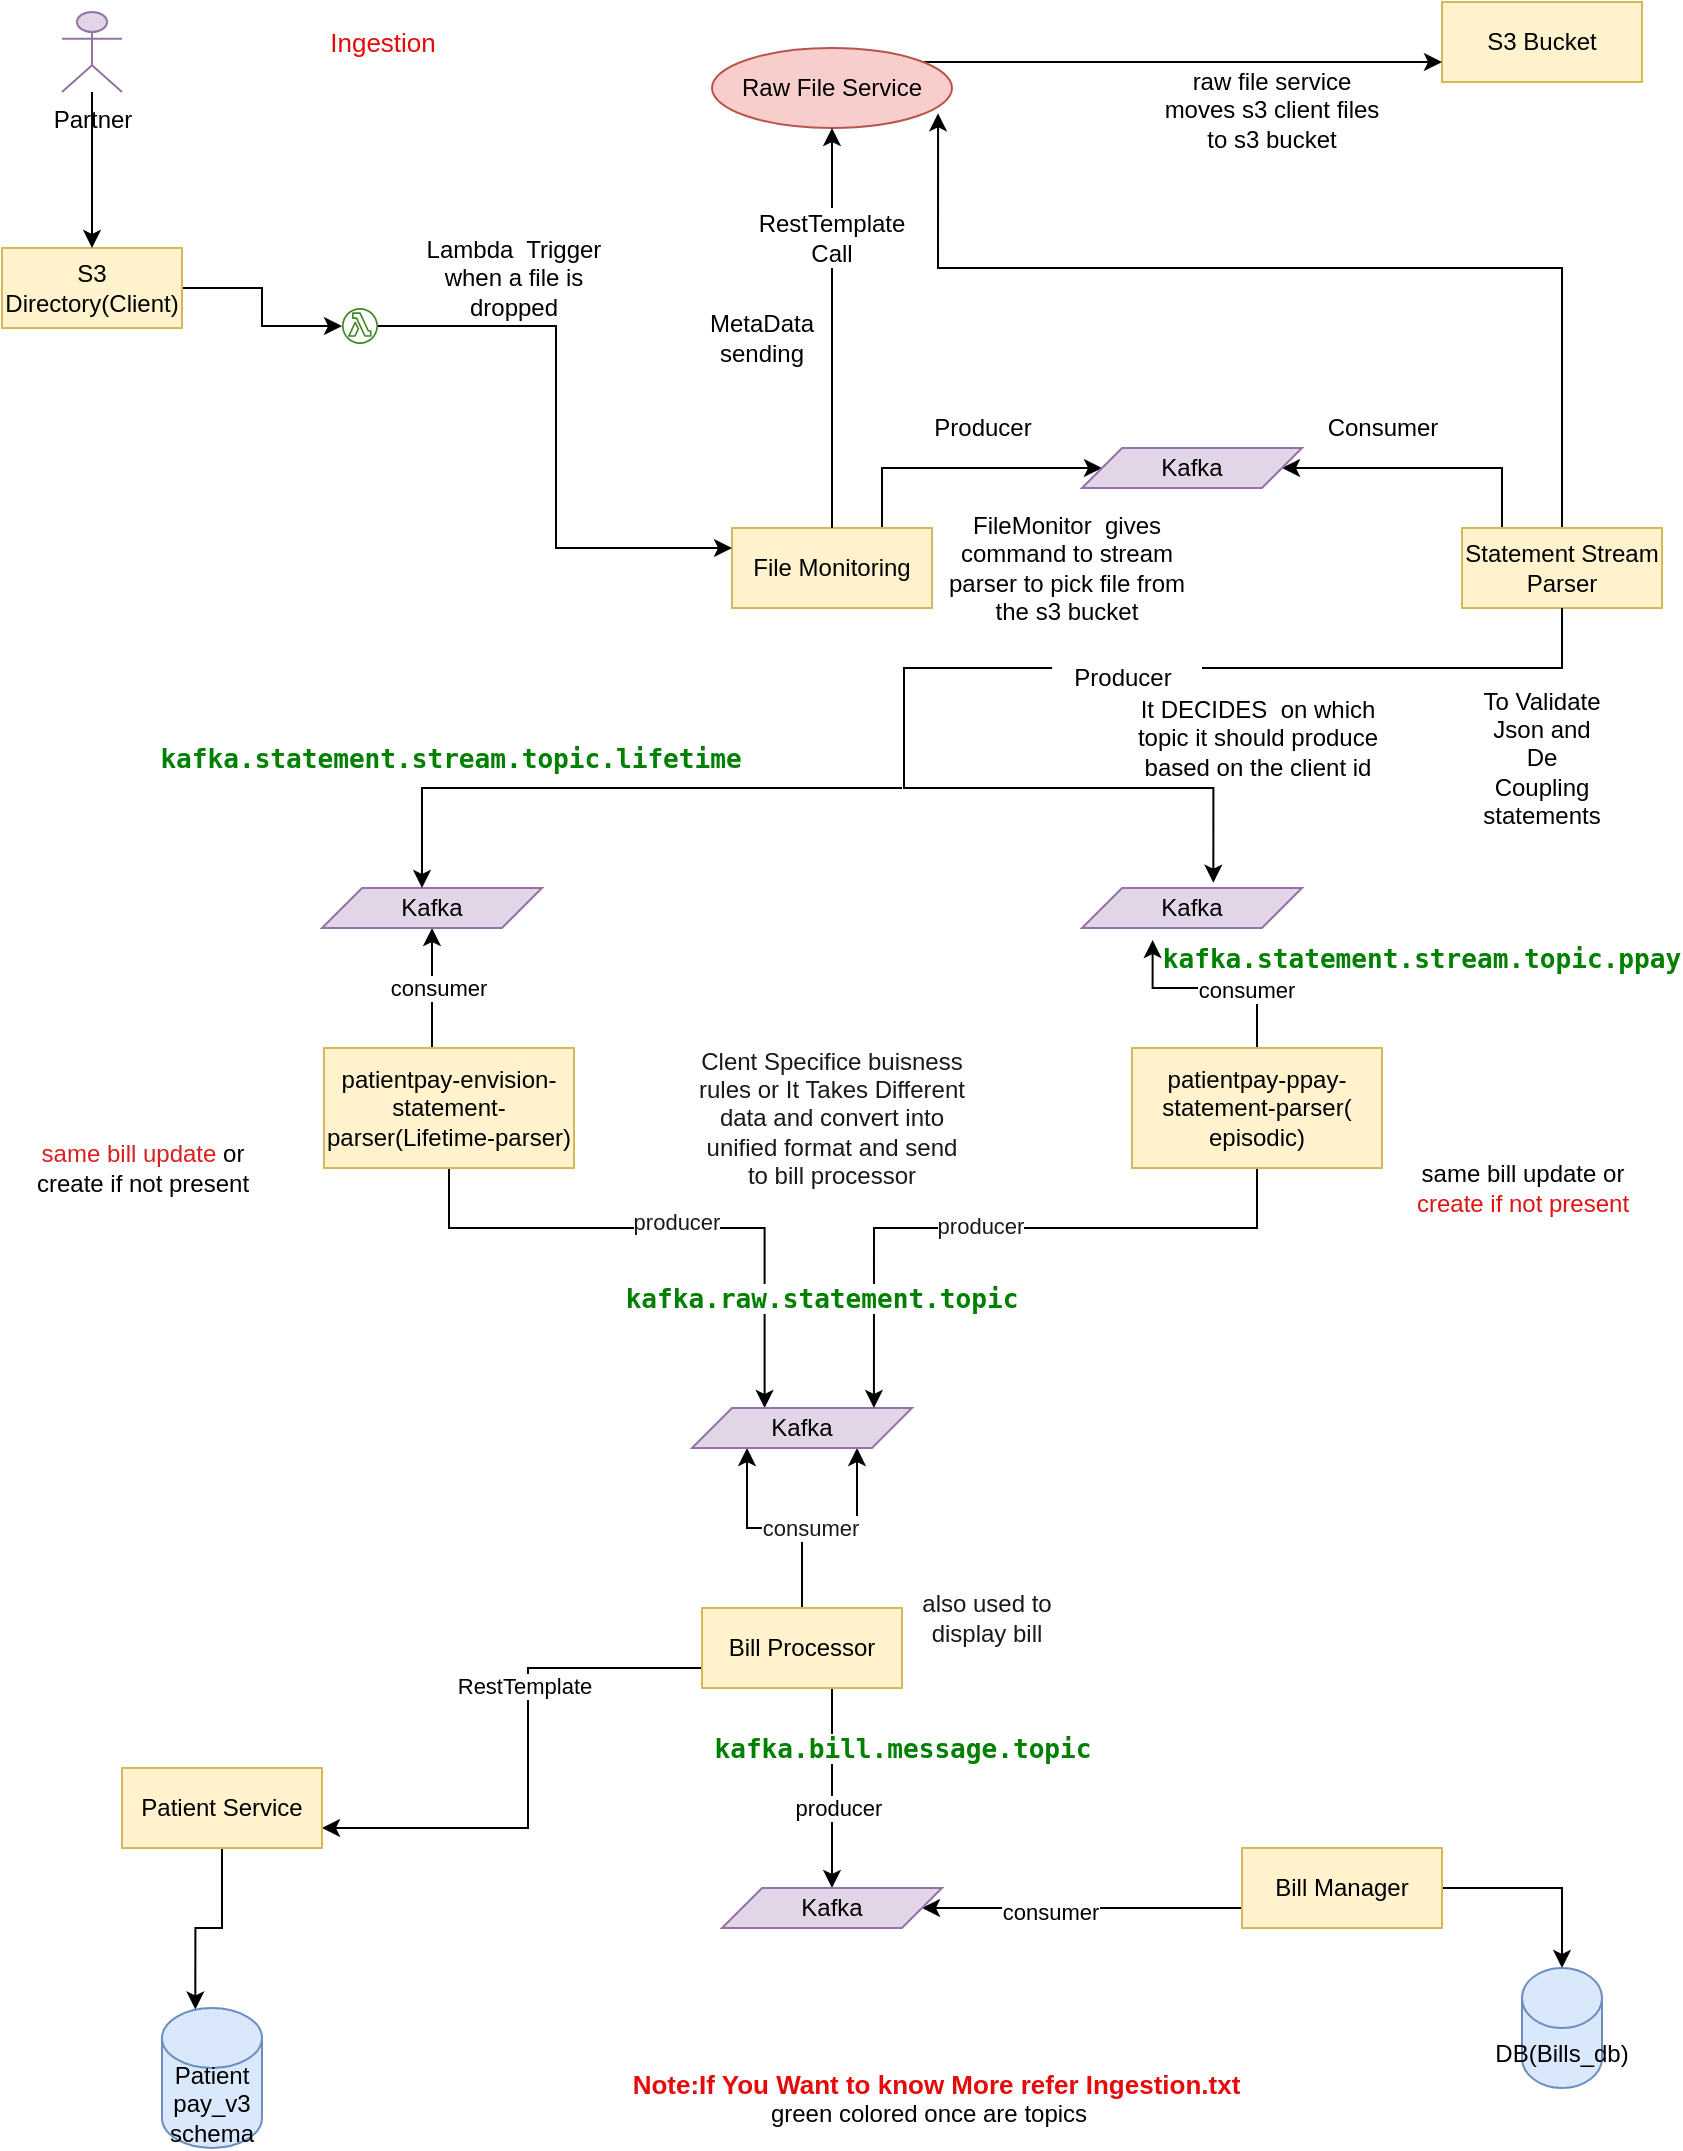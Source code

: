 <mxfile version="20.7.4" type="github">
  <diagram id="wYuMe5kM4yV2TnEpnyqj" name="Page-1">
    <mxGraphModel dx="794" dy="438" grid="1" gridSize="10" guides="1" tooltips="1" connect="1" arrows="1" fold="1" page="1" pageScale="1" pageWidth="850" pageHeight="1100" math="0" shadow="0">
      <root>
        <mxCell id="0" />
        <mxCell id="1" parent="0" />
        <mxCell id="PQzlx6IFT9ufVY_56LJa-49" style="edgeStyle=orthogonalEdgeStyle;rounded=0;orthogonalLoop=1;jettySize=auto;html=1;" parent="1" source="PQzlx6IFT9ufVY_56LJa-1" target="PQzlx6IFT9ufVY_56LJa-48" edge="1">
          <mxGeometry relative="1" as="geometry" />
        </mxCell>
        <mxCell id="PQzlx6IFT9ufVY_56LJa-1" value="S3 Directory(Client)" style="rounded=0;whiteSpace=wrap;html=1;fillColor=#fff2cc;strokeColor=#d6b656;" parent="1" vertex="1">
          <mxGeometry x="10" y="140" width="90" height="40" as="geometry" />
        </mxCell>
        <mxCell id="AHBBiQd-p7hIOELKxNmG-41" style="edgeStyle=orthogonalEdgeStyle;rounded=0;orthogonalLoop=1;jettySize=auto;html=1;" parent="1" target="AHBBiQd-p7hIOELKxNmG-37" edge="1">
          <mxGeometry relative="1" as="geometry">
            <mxPoint x="530" y="225" as="targetPoint" />
            <mxPoint x="440" y="280" as="sourcePoint" />
            <Array as="points">
              <mxPoint x="450" y="280" />
              <mxPoint x="450" y="250" />
            </Array>
          </mxGeometry>
        </mxCell>
        <mxCell id="PQzlx6IFT9ufVY_56LJa-3" value="File Monitoring" style="rounded=0;whiteSpace=wrap;html=1;fillColor=#fff2cc;strokeColor=#d6b656;" parent="1" vertex="1">
          <mxGeometry x="375" y="280" width="100" height="40" as="geometry" />
        </mxCell>
        <mxCell id="PQzlx6IFT9ufVY_56LJa-10" value="S3 Bucket" style="rounded=0;whiteSpace=wrap;html=1;fillColor=#fff2cc;strokeColor=#d6b656;" parent="1" vertex="1">
          <mxGeometry x="730" y="17" width="100" height="40" as="geometry" />
        </mxCell>
        <mxCell id="AHBBiQd-p7hIOELKxNmG-21" style="edgeStyle=orthogonalEdgeStyle;rounded=0;orthogonalLoop=1;jettySize=auto;html=1;entryX=0.5;entryY=0;entryDx=0;entryDy=0;entryPerimeter=0;" parent="1" source="PQzlx6IFT9ufVY_56LJa-11" target="PQzlx6IFT9ufVY_56LJa-15" edge="1">
          <mxGeometry relative="1" as="geometry">
            <mxPoint x="780" y="970" as="targetPoint" />
          </mxGeometry>
        </mxCell>
        <mxCell id="AHBBiQd-p7hIOELKxNmG-91" style="edgeStyle=orthogonalEdgeStyle;rounded=0;orthogonalLoop=1;jettySize=auto;html=1;entryX=1;entryY=0.5;entryDx=0;entryDy=0;" parent="1" source="PQzlx6IFT9ufVY_56LJa-11" target="AHBBiQd-p7hIOELKxNmG-88" edge="1">
          <mxGeometry relative="1" as="geometry">
            <Array as="points">
              <mxPoint x="520" y="970" />
              <mxPoint x="520" y="970" />
            </Array>
          </mxGeometry>
        </mxCell>
        <mxCell id="AHBBiQd-p7hIOELKxNmG-93" value="consumer" style="edgeLabel;html=1;align=center;verticalAlign=middle;resizable=0;points=[];" parent="AHBBiQd-p7hIOELKxNmG-91" vertex="1" connectable="0">
          <mxGeometry x="0.2" y="2" relative="1" as="geometry">
            <mxPoint as="offset" />
          </mxGeometry>
        </mxCell>
        <mxCell id="PQzlx6IFT9ufVY_56LJa-11" value="Bill Manager" style="rounded=0;whiteSpace=wrap;html=1;fillColor=#fff2cc;strokeColor=#d6b656;" parent="1" vertex="1">
          <mxGeometry x="630" y="940" width="100" height="40" as="geometry" />
        </mxCell>
        <mxCell id="PQzlx6IFT9ufVY_56LJa-37" style="edgeStyle=orthogonalEdgeStyle;rounded=0;orthogonalLoop=1;jettySize=auto;html=1;entryX=1;entryY=0.75;entryDx=0;entryDy=0;" parent="1" source="PQzlx6IFT9ufVY_56LJa-12" target="PQzlx6IFT9ufVY_56LJa-24" edge="1">
          <mxGeometry relative="1" as="geometry">
            <Array as="points">
              <mxPoint x="400" y="850" />
              <mxPoint x="273" y="850" />
              <mxPoint x="273" y="930" />
            </Array>
          </mxGeometry>
        </mxCell>
        <mxCell id="AHBBiQd-p7hIOELKxNmG-87" value="RestTemplate" style="edgeLabel;html=1;align=center;verticalAlign=middle;resizable=0;points=[];" parent="PQzlx6IFT9ufVY_56LJa-37" vertex="1" connectable="0">
          <mxGeometry x="-0.289" y="-2" relative="1" as="geometry">
            <mxPoint as="offset" />
          </mxGeometry>
        </mxCell>
        <mxCell id="AHBBiQd-p7hIOELKxNmG-90" style="edgeStyle=orthogonalEdgeStyle;rounded=0;orthogonalLoop=1;jettySize=auto;html=1;entryX=0.5;entryY=0;entryDx=0;entryDy=0;" parent="1" source="PQzlx6IFT9ufVY_56LJa-12" target="AHBBiQd-p7hIOELKxNmG-88" edge="1">
          <mxGeometry x="-0.556" relative="1" as="geometry">
            <Array as="points">
              <mxPoint x="425" y="860" />
              <mxPoint x="425" y="860" />
            </Array>
            <mxPoint as="offset" />
          </mxGeometry>
        </mxCell>
        <mxCell id="AHBBiQd-p7hIOELKxNmG-92" value="producer" style="edgeLabel;html=1;align=center;verticalAlign=middle;resizable=0;points=[];" parent="AHBBiQd-p7hIOELKxNmG-90" vertex="1" connectable="0">
          <mxGeometry x="0.2" y="3" relative="1" as="geometry">
            <mxPoint as="offset" />
          </mxGeometry>
        </mxCell>
        <mxCell id="qWOGVFFtntJJE9gUK_nl-35" style="edgeStyle=orthogonalEdgeStyle;rounded=0;orthogonalLoop=1;jettySize=auto;html=1;entryX=0.25;entryY=1;entryDx=0;entryDy=0;fontColor=#1a1919;" parent="1" source="PQzlx6IFT9ufVY_56LJa-12" target="AHBBiQd-p7hIOELKxNmG-39" edge="1">
          <mxGeometry relative="1" as="geometry" />
        </mxCell>
        <mxCell id="qWOGVFFtntJJE9gUK_nl-36" style="edgeStyle=orthogonalEdgeStyle;rounded=0;orthogonalLoop=1;jettySize=auto;html=1;entryX=0.75;entryY=1;entryDx=0;entryDy=0;fontColor=#1a1919;" parent="1" source="PQzlx6IFT9ufVY_56LJa-12" target="AHBBiQd-p7hIOELKxNmG-39" edge="1">
          <mxGeometry relative="1" as="geometry" />
        </mxCell>
        <mxCell id="qWOGVFFtntJJE9gUK_nl-37" value="consumer" style="edgeLabel;html=1;align=center;verticalAlign=middle;resizable=0;points=[];fontColor=#1a1919;" parent="qWOGVFFtntJJE9gUK_nl-36" vertex="1" connectable="0">
          <mxGeometry x="-0.194" relative="1" as="geometry">
            <mxPoint as="offset" />
          </mxGeometry>
        </mxCell>
        <mxCell id="PQzlx6IFT9ufVY_56LJa-12" value="Bill Processor" style="rounded=0;whiteSpace=wrap;html=1;fillColor=#fff2cc;strokeColor=#d6b656;" parent="1" vertex="1">
          <mxGeometry x="360" y="820" width="100" height="40" as="geometry" />
        </mxCell>
        <mxCell id="AHBBiQd-p7hIOELKxNmG-16" style="edgeStyle=orthogonalEdgeStyle;rounded=0;orthogonalLoop=1;jettySize=auto;html=1;entryX=0.942;entryY=0.817;entryDx=0;entryDy=0;entryPerimeter=0;" parent="1" source="PQzlx6IFT9ufVY_56LJa-13" target="PQzlx6IFT9ufVY_56LJa-26" edge="1">
          <mxGeometry relative="1" as="geometry">
            <mxPoint x="760" y="80" as="targetPoint" />
            <Array as="points">
              <mxPoint x="790" y="150" />
              <mxPoint x="478" y="150" />
            </Array>
          </mxGeometry>
        </mxCell>
        <mxCell id="AHBBiQd-p7hIOELKxNmG-42" style="edgeStyle=orthogonalEdgeStyle;rounded=0;orthogonalLoop=1;jettySize=auto;html=1;exitX=0.25;exitY=0;exitDx=0;exitDy=0;entryX=1;entryY=0.5;entryDx=0;entryDy=0;" parent="1" source="PQzlx6IFT9ufVY_56LJa-13" target="AHBBiQd-p7hIOELKxNmG-37" edge="1">
          <mxGeometry relative="1" as="geometry">
            <mxPoint x="690" y="240" as="targetPoint" />
            <Array as="points">
              <mxPoint x="760" y="280" />
              <mxPoint x="760" y="250" />
            </Array>
          </mxGeometry>
        </mxCell>
        <mxCell id="AHBBiQd-p7hIOELKxNmG-48" style="edgeStyle=orthogonalEdgeStyle;rounded=0;orthogonalLoop=1;jettySize=auto;html=1;entryX=0.597;entryY=-0.133;entryDx=0;entryDy=0;entryPerimeter=0;startArrow=none;" parent="1" source="AHBBiQd-p7hIOELKxNmG-47" target="AHBBiQd-p7hIOELKxNmG-40" edge="1">
          <mxGeometry relative="1" as="geometry">
            <Array as="points">
              <mxPoint x="461" y="350" />
              <mxPoint x="461" y="410" />
              <mxPoint x="616" y="410" />
            </Array>
          </mxGeometry>
        </mxCell>
        <mxCell id="PQzlx6IFT9ufVY_56LJa-13" value="Statement Stream Parser" style="rounded=0;whiteSpace=wrap;html=1;fillColor=#fff2cc;strokeColor=#d6b656;" parent="1" vertex="1">
          <mxGeometry x="740" y="280" width="100" height="40" as="geometry" />
        </mxCell>
        <mxCell id="PQzlx6IFT9ufVY_56LJa-14" value="Patient pay_v3 schema" style="shape=cylinder3;whiteSpace=wrap;html=1;boundedLbl=1;backgroundOutline=1;size=15;fillColor=#dae8fc;strokeColor=#6c8ebf;" parent="1" vertex="1">
          <mxGeometry x="90" y="1020" width="50" height="70" as="geometry" />
        </mxCell>
        <mxCell id="PQzlx6IFT9ufVY_56LJa-15" value="DB(Bills_db)" style="shape=cylinder3;whiteSpace=wrap;html=1;boundedLbl=1;backgroundOutline=1;size=15;fillColor=#dae8fc;strokeColor=#6c8ebf;" parent="1" vertex="1">
          <mxGeometry x="770" y="1000" width="40" height="60" as="geometry" />
        </mxCell>
        <mxCell id="qWOGVFFtntJJE9gUK_nl-16" value="" style="edgeStyle=orthogonalEdgeStyle;rounded=0;orthogonalLoop=1;jettySize=auto;html=1;" parent="1" source="PQzlx6IFT9ufVY_56LJa-16" target="qWOGVFFtntJJE9gUK_nl-7" edge="1">
          <mxGeometry relative="1" as="geometry">
            <Array as="points">
              <mxPoint x="225" y="520" />
              <mxPoint x="225" y="520" />
            </Array>
          </mxGeometry>
        </mxCell>
        <mxCell id="qWOGVFFtntJJE9gUK_nl-32" style="edgeStyle=orthogonalEdgeStyle;rounded=0;orthogonalLoop=1;jettySize=auto;html=1;entryX=0.33;entryY=0;entryDx=0;entryDy=0;entryPerimeter=0;fontColor=#1a1919;" parent="1" source="PQzlx6IFT9ufVY_56LJa-16" target="AHBBiQd-p7hIOELKxNmG-39" edge="1">
          <mxGeometry relative="1" as="geometry">
            <Array as="points">
              <mxPoint x="234" y="630" />
              <mxPoint x="391" y="630" />
            </Array>
          </mxGeometry>
        </mxCell>
        <mxCell id="qWOGVFFtntJJE9gUK_nl-38" value="producer" style="edgeLabel;html=1;align=center;verticalAlign=middle;resizable=0;points=[];fontColor=#1a1919;" parent="qWOGVFFtntJJE9gUK_nl-32" vertex="1" connectable="0">
          <mxGeometry x="0.028" y="3" relative="1" as="geometry">
            <mxPoint as="offset" />
          </mxGeometry>
        </mxCell>
        <mxCell id="PQzlx6IFT9ufVY_56LJa-16" value="patientpay-envision-statement-parser(Lifetime-parser)" style="rounded=0;whiteSpace=wrap;html=1;fillColor=#fff2cc;strokeColor=#d6b656;" parent="1" vertex="1">
          <mxGeometry x="171" y="540" width="125" height="60" as="geometry" />
        </mxCell>
        <mxCell id="PQzlx6IFT9ufVY_56LJa-30" style="edgeStyle=orthogonalEdgeStyle;rounded=0;orthogonalLoop=1;jettySize=auto;html=1;entryX=0.5;entryY=0;entryDx=0;entryDy=0;" parent="1" source="PQzlx6IFT9ufVY_56LJa-18" target="PQzlx6IFT9ufVY_56LJa-1" edge="1">
          <mxGeometry relative="1" as="geometry" />
        </mxCell>
        <mxCell id="PQzlx6IFT9ufVY_56LJa-18" value="Partner" style="shape=umlActor;verticalLabelPosition=bottom;verticalAlign=top;html=1;outlineConnect=0;fillColor=#e1d5e7;strokeColor=#9673a6;" parent="1" vertex="1">
          <mxGeometry x="40" y="22" width="30" height="40" as="geometry" />
        </mxCell>
        <mxCell id="AHBBiQd-p7hIOELKxNmG-19" style="edgeStyle=orthogonalEdgeStyle;rounded=0;orthogonalLoop=1;jettySize=auto;html=1;entryX=0.333;entryY=0.01;entryDx=0;entryDy=0;entryPerimeter=0;" parent="1" source="PQzlx6IFT9ufVY_56LJa-24" target="PQzlx6IFT9ufVY_56LJa-14" edge="1">
          <mxGeometry x="-0.149" y="-3" relative="1" as="geometry">
            <mxPoint as="offset" />
          </mxGeometry>
        </mxCell>
        <mxCell id="PQzlx6IFT9ufVY_56LJa-24" value="Patient Service" style="rounded=0;whiteSpace=wrap;html=1;fillColor=#fff2cc;strokeColor=#d6b656;" parent="1" vertex="1">
          <mxGeometry x="70" y="900" width="100" height="40" as="geometry" />
        </mxCell>
        <mxCell id="AHBBiQd-p7hIOELKxNmG-11" style="edgeStyle=orthogonalEdgeStyle;rounded=0;orthogonalLoop=1;jettySize=auto;html=1;entryX=0;entryY=0.75;entryDx=0;entryDy=0;" parent="1" source="PQzlx6IFT9ufVY_56LJa-26" target="PQzlx6IFT9ufVY_56LJa-10" edge="1">
          <mxGeometry relative="1" as="geometry">
            <Array as="points">
              <mxPoint x="680" y="47" />
              <mxPoint x="680" y="47" />
            </Array>
            <mxPoint x="680" y="40" as="targetPoint" />
          </mxGeometry>
        </mxCell>
        <mxCell id="PQzlx6IFT9ufVY_56LJa-26" value="Raw File Service" style="ellipse;whiteSpace=wrap;html=1;fillColor=#f8cecc;strokeColor=#b85450;" parent="1" vertex="1">
          <mxGeometry x="365" y="40" width="120" height="40" as="geometry" />
        </mxCell>
        <mxCell id="AHBBiQd-p7hIOELKxNmG-32" style="edgeStyle=orthogonalEdgeStyle;rounded=0;orthogonalLoop=1;jettySize=auto;html=1;entryX=0;entryY=0.25;entryDx=0;entryDy=0;" parent="1" source="PQzlx6IFT9ufVY_56LJa-48" target="PQzlx6IFT9ufVY_56LJa-3" edge="1">
          <mxGeometry relative="1" as="geometry">
            <Array as="points">
              <mxPoint x="287" y="179" />
              <mxPoint x="287" y="290" />
            </Array>
          </mxGeometry>
        </mxCell>
        <mxCell id="PQzlx6IFT9ufVY_56LJa-48" value="" style="sketch=0;outlineConnect=0;fontColor=#232F3E;gradientColor=none;fillColor=#3F8624;strokeColor=none;dashed=0;verticalLabelPosition=bottom;verticalAlign=top;align=center;html=1;fontSize=12;fontStyle=0;aspect=fixed;pointerEvents=1;shape=mxgraph.aws4.lambda_function;direction=west;rotation=-180;" parent="1" vertex="1">
          <mxGeometry x="180" y="170" width="18" height="18" as="geometry" />
        </mxCell>
        <mxCell id="AHBBiQd-p7hIOELKxNmG-12" value="Lambda&amp;nbsp; Trigger when a file is dropped" style="text;html=1;strokeColor=none;fillColor=none;align=center;verticalAlign=middle;whiteSpace=wrap;rounded=0;" parent="1" vertex="1">
          <mxGeometry x="210" y="140" width="112" height="30" as="geometry" />
        </mxCell>
        <mxCell id="AHBBiQd-p7hIOELKxNmG-14" value="raw file service moves s3 client files to s3 bucket" style="text;html=1;strokeColor=none;fillColor=none;align=center;verticalAlign=middle;whiteSpace=wrap;rounded=0;" parent="1" vertex="1">
          <mxGeometry x="590" y="62" width="110" height="18" as="geometry" />
        </mxCell>
        <mxCell id="AHBBiQd-p7hIOELKxNmG-24" value="MetaData sending" style="text;html=1;strokeColor=none;fillColor=none;align=center;verticalAlign=middle;whiteSpace=wrap;rounded=0;" parent="1" vertex="1">
          <mxGeometry x="360" y="170" width="60" height="30" as="geometry" />
        </mxCell>
        <mxCell id="AHBBiQd-p7hIOELKxNmG-29" value="" style="edgeStyle=orthogonalEdgeStyle;rounded=0;orthogonalLoop=1;jettySize=auto;html=1;" parent="1" source="AHBBiQd-p7hIOELKxNmG-28" target="PQzlx6IFT9ufVY_56LJa-26" edge="1">
          <mxGeometry relative="1" as="geometry" />
        </mxCell>
        <mxCell id="AHBBiQd-p7hIOELKxNmG-28" value="RestTemplate Call" style="text;html=1;strokeColor=none;fillColor=none;align=center;verticalAlign=middle;whiteSpace=wrap;rounded=0;" parent="1" vertex="1">
          <mxGeometry x="395" y="120" width="60" height="30" as="geometry" />
        </mxCell>
        <mxCell id="AHBBiQd-p7hIOELKxNmG-30" value="" style="endArrow=none;html=1;rounded=0;entryX=0.5;entryY=1;entryDx=0;entryDy=0;" parent="1" source="PQzlx6IFT9ufVY_56LJa-3" target="AHBBiQd-p7hIOELKxNmG-28" edge="1">
          <mxGeometry width="50" height="50" relative="1" as="geometry">
            <mxPoint x="415" y="200" as="sourcePoint" />
            <mxPoint x="465" y="150" as="targetPoint" />
          </mxGeometry>
        </mxCell>
        <mxCell id="AHBBiQd-p7hIOELKxNmG-37" value="Kafka" style="shape=parallelogram;perimeter=parallelogramPerimeter;whiteSpace=wrap;html=1;fixedSize=1;fillColor=#e1d5e7;strokeColor=#9673a6;" parent="1" vertex="1">
          <mxGeometry x="550" y="240" width="110" height="20" as="geometry" />
        </mxCell>
        <mxCell id="AHBBiQd-p7hIOELKxNmG-39" value="Kafka" style="shape=parallelogram;perimeter=parallelogramPerimeter;whiteSpace=wrap;html=1;fixedSize=1;fillColor=#e1d5e7;strokeColor=#9673a6;" parent="1" vertex="1">
          <mxGeometry x="355" y="720" width="110" height="20" as="geometry" />
        </mxCell>
        <mxCell id="AHBBiQd-p7hIOELKxNmG-40" value="Kafka" style="shape=parallelogram;perimeter=parallelogramPerimeter;whiteSpace=wrap;html=1;fixedSize=1;fillColor=#e1d5e7;strokeColor=#9673a6;" parent="1" vertex="1">
          <mxGeometry x="550" y="460" width="110" height="20" as="geometry" />
        </mxCell>
        <mxCell id="AHBBiQd-p7hIOELKxNmG-43" value="Producer" style="text;html=1;align=center;verticalAlign=middle;resizable=0;points=[];autosize=1;strokeColor=none;fillColor=none;" parent="1" vertex="1">
          <mxGeometry x="465" y="215" width="70" height="30" as="geometry" />
        </mxCell>
        <mxCell id="AHBBiQd-p7hIOELKxNmG-44" value="Consumer" style="text;html=1;align=center;verticalAlign=middle;resizable=0;points=[];autosize=1;strokeColor=none;fillColor=none;" parent="1" vertex="1">
          <mxGeometry x="660" y="215" width="80" height="30" as="geometry" />
        </mxCell>
        <mxCell id="qWOGVFFtntJJE9gUK_nl-17" value="" style="edgeStyle=orthogonalEdgeStyle;rounded=0;orthogonalLoop=1;jettySize=auto;html=1;entryX=0.321;entryY=1.3;entryDx=0;entryDy=0;entryPerimeter=0;" parent="1" source="AHBBiQd-p7hIOELKxNmG-45" target="AHBBiQd-p7hIOELKxNmG-40" edge="1">
          <mxGeometry relative="1" as="geometry" />
        </mxCell>
        <mxCell id="qWOGVFFtntJJE9gUK_nl-18" value="consumer" style="edgeLabel;html=1;align=center;verticalAlign=middle;resizable=0;points=[];" parent="qWOGVFFtntJJE9gUK_nl-17" vertex="1" connectable="0">
          <mxGeometry x="-0.438" y="1" relative="1" as="geometry">
            <mxPoint x="-6" as="offset" />
          </mxGeometry>
        </mxCell>
        <mxCell id="qWOGVFFtntJJE9gUK_nl-33" style="edgeStyle=orthogonalEdgeStyle;rounded=0;orthogonalLoop=1;jettySize=auto;html=1;entryX=0.827;entryY=0;entryDx=0;entryDy=0;entryPerimeter=0;fontColor=#1a1919;" parent="1" source="AHBBiQd-p7hIOELKxNmG-45" target="AHBBiQd-p7hIOELKxNmG-39" edge="1">
          <mxGeometry relative="1" as="geometry">
            <Array as="points">
              <mxPoint x="638" y="630" />
              <mxPoint x="446" y="630" />
            </Array>
          </mxGeometry>
        </mxCell>
        <mxCell id="qWOGVFFtntJJE9gUK_nl-39" value="producer" style="edgeLabel;html=1;align=center;verticalAlign=middle;resizable=0;points=[];fontColor=#1a1919;" parent="qWOGVFFtntJJE9gUK_nl-33" vertex="1" connectable="0">
          <mxGeometry x="0.086" y="-1" relative="1" as="geometry">
            <mxPoint as="offset" />
          </mxGeometry>
        </mxCell>
        <mxCell id="AHBBiQd-p7hIOELKxNmG-45" value="patientpay-ppay-statement-parser(&lt;br&gt;episodic)" style="rounded=0;whiteSpace=wrap;html=1;fillColor=#fff2cc;strokeColor=#d6b656;" parent="1" vertex="1">
          <mxGeometry x="575" y="540" width="125" height="60" as="geometry" />
        </mxCell>
        <mxCell id="AHBBiQd-p7hIOELKxNmG-47" value="Producer" style="text;html=1;align=center;verticalAlign=middle;resizable=0;points=[];autosize=1;strokeColor=none;fillColor=none;" parent="1" vertex="1">
          <mxGeometry x="535" y="340" width="70" height="30" as="geometry" />
        </mxCell>
        <mxCell id="AHBBiQd-p7hIOELKxNmG-56" value="" style="edgeStyle=orthogonalEdgeStyle;rounded=0;orthogonalLoop=1;jettySize=auto;html=1;endArrow=none;" parent="1" source="PQzlx6IFT9ufVY_56LJa-13" edge="1">
          <mxGeometry relative="1" as="geometry">
            <mxPoint x="790" y="320" as="sourcePoint" />
            <mxPoint x="610" y="350" as="targetPoint" />
            <Array as="points">
              <mxPoint x="790" y="350" />
            </Array>
          </mxGeometry>
        </mxCell>
        <mxCell id="AHBBiQd-p7hIOELKxNmG-88" value="Kafka" style="shape=parallelogram;perimeter=parallelogramPerimeter;whiteSpace=wrap;html=1;fixedSize=1;fillColor=#e1d5e7;strokeColor=#9673a6;" parent="1" vertex="1">
          <mxGeometry x="370" y="960" width="110" height="20" as="geometry" />
        </mxCell>
        <mxCell id="AHBBiQd-p7hIOELKxNmG-95" value="&lt;b&gt;&lt;font color=&quot;#e50b0b&quot; style=&quot;font-size: 13px;&quot;&gt;&amp;nbsp; &amp;nbsp;Note:If You Want to know More refer&amp;nbsp;Ingestion.txt&lt;/font&gt;&lt;/b&gt;&amp;nbsp;&lt;br&gt;green colored once are topics" style="text;html=1;align=center;verticalAlign=middle;resizable=0;points=[];autosize=1;strokeColor=none;fillColor=none;" parent="1" vertex="1">
          <mxGeometry x="303" y="1045" width="340" height="40" as="geometry" />
        </mxCell>
        <mxCell id="AHBBiQd-p7hIOELKxNmG-96" value="Ingestion" style="text;html=1;align=center;verticalAlign=middle;resizable=0;points=[];autosize=1;strokeColor=none;fillColor=none;fontSize=13;fontColor=#e50b0b;" parent="1" vertex="1">
          <mxGeometry x="160" y="22" width="80" height="30" as="geometry" />
        </mxCell>
        <mxCell id="qWOGVFFtntJJE9gUK_nl-1" value="FileMonitor&amp;nbsp; gives command to stream parser to pick file from the s3 bucket" style="text;html=1;strokeColor=none;fillColor=none;align=center;verticalAlign=middle;whiteSpace=wrap;rounded=0;" parent="1" vertex="1">
          <mxGeometry x="480" y="285" width="125" height="30" as="geometry" />
        </mxCell>
        <mxCell id="qWOGVFFtntJJE9gUK_nl-3" value="To Validate Json and De Coupling statements" style="text;html=1;strokeColor=none;fillColor=none;align=center;verticalAlign=middle;whiteSpace=wrap;rounded=0;" parent="1" vertex="1">
          <mxGeometry x="750" y="380" width="60" height="30" as="geometry" />
        </mxCell>
        <mxCell id="qWOGVFFtntJJE9gUK_nl-4" value="It DECIDES&amp;nbsp; on which topic it should produce based on the client id" style="text;html=1;strokeColor=none;fillColor=none;align=center;verticalAlign=middle;whiteSpace=wrap;rounded=0;" parent="1" vertex="1">
          <mxGeometry x="567.5" y="360" width="140" height="50" as="geometry" />
        </mxCell>
        <mxCell id="qWOGVFFtntJJE9gUK_nl-7" value="Kafka" style="shape=parallelogram;perimeter=parallelogramPerimeter;whiteSpace=wrap;html=1;fixedSize=1;fillColor=#e1d5e7;strokeColor=#9673a6;" parent="1" vertex="1">
          <mxGeometry x="170" y="460" width="110" height="20" as="geometry" />
        </mxCell>
        <mxCell id="qWOGVFFtntJJE9gUK_nl-12" value="" style="endArrow=classic;html=1;rounded=0;" parent="1" edge="1">
          <mxGeometry width="50" height="50" relative="1" as="geometry">
            <mxPoint x="460" y="410" as="sourcePoint" />
            <mxPoint x="220" y="460" as="targetPoint" />
            <Array as="points">
              <mxPoint x="220" y="410" />
            </Array>
          </mxGeometry>
        </mxCell>
        <mxCell id="qWOGVFFtntJJE9gUK_nl-19" value="consumer" style="edgeLabel;html=1;align=center;verticalAlign=middle;resizable=0;points=[];" parent="1" vertex="1" connectable="0">
          <mxGeometry x="228" y="510" as="geometry" />
        </mxCell>
        <mxCell id="qWOGVFFtntJJE9gUK_nl-21" value="&lt;font color=&quot;#db1f1f&quot;&gt;same bill update&lt;/font&gt; or &lt;br&gt;create if not present" style="text;html=1;align=center;verticalAlign=middle;resizable=0;points=[];autosize=1;strokeColor=none;fillColor=none;" parent="1" vertex="1">
          <mxGeometry x="15" y="580" width="130" height="40" as="geometry" />
        </mxCell>
        <mxCell id="qWOGVFFtntJJE9gUK_nl-22" value="same bill update or &lt;br&gt;&lt;font color=&quot;#e11414&quot;&gt;create if not present&lt;/font&gt;" style="text;html=1;align=center;verticalAlign=middle;resizable=0;points=[];autosize=1;strokeColor=none;fillColor=none;" parent="1" vertex="1">
          <mxGeometry x="705" y="590" width="130" height="40" as="geometry" />
        </mxCell>
        <mxCell id="qWOGVFFtntJJE9gUK_nl-24" value="Clent Specifice buisness rules or It Takes Different data and convert into unified format and send to bill processor" style="text;html=1;strokeColor=none;fillColor=none;align=center;verticalAlign=middle;whiteSpace=wrap;rounded=0;fontColor=#1a1919;" parent="1" vertex="1">
          <mxGeometry x="355" y="560" width="140" height="30" as="geometry" />
        </mxCell>
        <mxCell id="qWOGVFFtntJJE9gUK_nl-25" value="also used to display bill" style="text;html=1;strokeColor=none;fillColor=none;align=center;verticalAlign=middle;whiteSpace=wrap;rounded=0;fontColor=#1a1919;" parent="1" vertex="1">
          <mxGeometry x="465" y="810" width="75" height="30" as="geometry" />
        </mxCell>
        <mxCell id="ZmFGwQ86xB-02sKSAXTn-1" value="&lt;pre style=&quot;background-color: rgb(255, 255, 255); font-family: &amp;quot;JetBrains Mono&amp;quot;, monospace; font-size: 9.8pt;&quot;&gt;&lt;span style=&quot;color:#008000;font-weight:bold;&quot;&gt;kafka.statement.stream.topic.lifetime&lt;/span&gt;&lt;/pre&gt;" style="text;html=1;align=center;verticalAlign=middle;resizable=0;points=[];autosize=1;strokeColor=none;fillColor=none;" vertex="1" parent="1">
          <mxGeometry x="88.5" y="365" width="290" height="60" as="geometry" />
        </mxCell>
        <mxCell id="ZmFGwQ86xB-02sKSAXTn-2" value="&lt;pre style=&quot;background-color:#ffffff;color:#000000;font-family:&#39;JetBrains Mono&#39;,monospace;font-size:9.8pt;&quot;&gt;&lt;span style=&quot;color:#008000;font-weight:bold;&quot;&gt;kafka.statement.stream.topic.ppay&lt;/span&gt;&lt;/pre&gt;" style="text;html=1;strokeColor=none;fillColor=none;align=center;verticalAlign=middle;whiteSpace=wrap;rounded=0;" vertex="1" parent="1">
          <mxGeometry x="690" y="480" width="60" height="30" as="geometry" />
        </mxCell>
        <mxCell id="ZmFGwQ86xB-02sKSAXTn-5" value="&lt;pre style=&quot;background-color: rgb(255, 255, 255); font-family: &amp;quot;JetBrains Mono&amp;quot;, monospace; font-size: 9.8pt;&quot;&gt;&lt;span style=&quot;color:#008000;font-weight:bold;&quot;&gt;kafka.raw.statement.topic&lt;/span&gt;&lt;/pre&gt;" style="text;html=1;strokeColor=none;fillColor=none;align=center;verticalAlign=middle;whiteSpace=wrap;rounded=0;" vertex="1" parent="1">
          <mxGeometry x="390" y="650" width="60" height="30" as="geometry" />
        </mxCell>
        <mxCell id="ZmFGwQ86xB-02sKSAXTn-6" value="&lt;pre style=&quot;background-color: rgb(255, 255, 255); font-family: &amp;quot;JetBrains Mono&amp;quot;, monospace; font-size: 9.8pt;&quot;&gt;&lt;span style=&quot;color:#008000;font-weight:bold;&quot;&gt;kafka.bill.message.topic&lt;/span&gt;&lt;/pre&gt;" style="text;html=1;align=center;verticalAlign=middle;resizable=0;points=[];autosize=1;strokeColor=none;fillColor=none;" vertex="1" parent="1">
          <mxGeometry x="360" y="860" width="200" height="60" as="geometry" />
        </mxCell>
      </root>
    </mxGraphModel>
  </diagram>
</mxfile>
